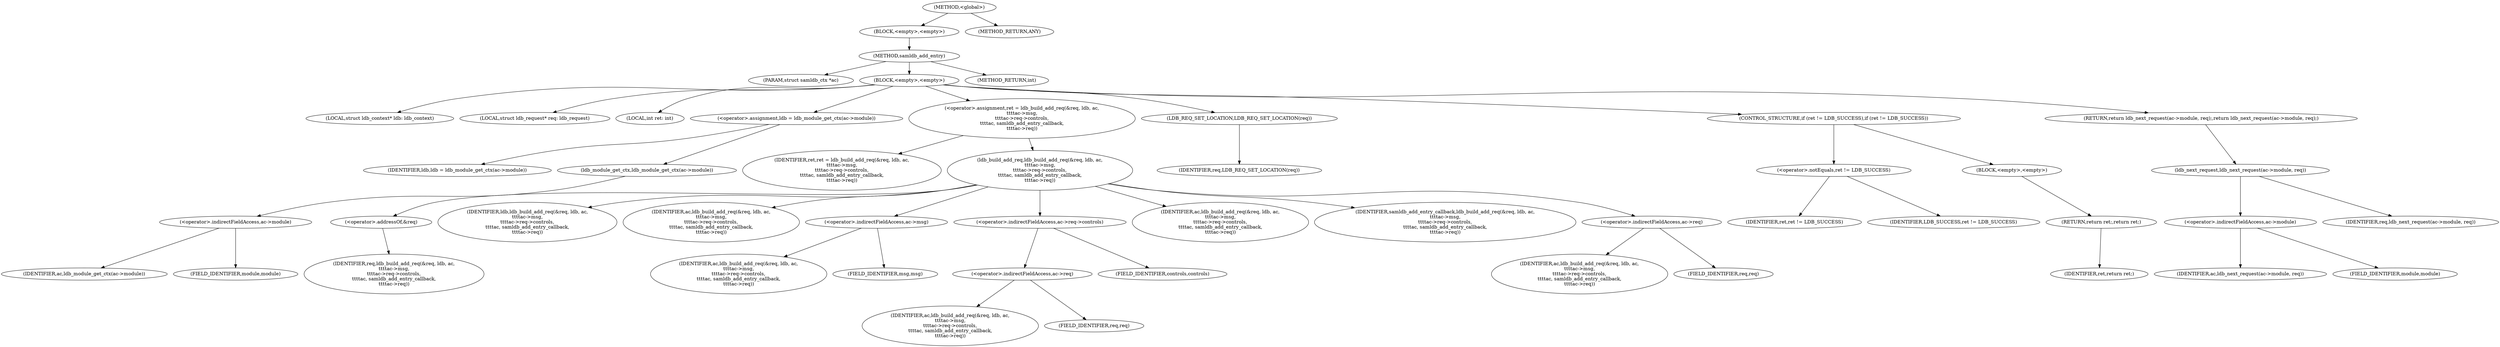 digraph "<global>" {  
"5" [label = "(METHOD,<global>)" ]
"6" [label = "(BLOCK,<empty>,<empty>)" ]
"7" [label = "(METHOD,samldb_add_entry)" ]
"8" [label = "(PARAM,struct samldb_ctx *ac)" ]
"9" [label = "(BLOCK,<empty>,<empty>)" ]
"10" [label = "(LOCAL,struct ldb_context* ldb: ldb_context)" ]
"11" [label = "(LOCAL,struct ldb_request* req: ldb_request)" ]
"12" [label = "(LOCAL,int ret: int)" ]
"13" [label = "(<operator>.assignment,ldb = ldb_module_get_ctx(ac->module))" ]
"14" [label = "(IDENTIFIER,ldb,ldb = ldb_module_get_ctx(ac->module))" ]
"15" [label = "(ldb_module_get_ctx,ldb_module_get_ctx(ac->module))" ]
"16" [label = "(<operator>.indirectFieldAccess,ac->module)" ]
"17" [label = "(IDENTIFIER,ac,ldb_module_get_ctx(ac->module))" ]
"18" [label = "(FIELD_IDENTIFIER,module,module)" ]
"19" [label = "(<operator>.assignment,ret = ldb_build_add_req(&req, ldb, ac,\n\t\t\t\tac->msg,\n\t\t\t\tac->req->controls,\n\t\t\t\tac, samldb_add_entry_callback,\n\t\t\t\tac->req))" ]
"20" [label = "(IDENTIFIER,ret,ret = ldb_build_add_req(&req, ldb, ac,\n\t\t\t\tac->msg,\n\t\t\t\tac->req->controls,\n\t\t\t\tac, samldb_add_entry_callback,\n\t\t\t\tac->req))" ]
"21" [label = "(ldb_build_add_req,ldb_build_add_req(&req, ldb, ac,\n\t\t\t\tac->msg,\n\t\t\t\tac->req->controls,\n\t\t\t\tac, samldb_add_entry_callback,\n\t\t\t\tac->req))" ]
"22" [label = "(<operator>.addressOf,&req)" ]
"23" [label = "(IDENTIFIER,req,ldb_build_add_req(&req, ldb, ac,\n\t\t\t\tac->msg,\n\t\t\t\tac->req->controls,\n\t\t\t\tac, samldb_add_entry_callback,\n\t\t\t\tac->req))" ]
"24" [label = "(IDENTIFIER,ldb,ldb_build_add_req(&req, ldb, ac,\n\t\t\t\tac->msg,\n\t\t\t\tac->req->controls,\n\t\t\t\tac, samldb_add_entry_callback,\n\t\t\t\tac->req))" ]
"25" [label = "(IDENTIFIER,ac,ldb_build_add_req(&req, ldb, ac,\n\t\t\t\tac->msg,\n\t\t\t\tac->req->controls,\n\t\t\t\tac, samldb_add_entry_callback,\n\t\t\t\tac->req))" ]
"26" [label = "(<operator>.indirectFieldAccess,ac->msg)" ]
"27" [label = "(IDENTIFIER,ac,ldb_build_add_req(&req, ldb, ac,\n\t\t\t\tac->msg,\n\t\t\t\tac->req->controls,\n\t\t\t\tac, samldb_add_entry_callback,\n\t\t\t\tac->req))" ]
"28" [label = "(FIELD_IDENTIFIER,msg,msg)" ]
"29" [label = "(<operator>.indirectFieldAccess,ac->req->controls)" ]
"30" [label = "(<operator>.indirectFieldAccess,ac->req)" ]
"31" [label = "(IDENTIFIER,ac,ldb_build_add_req(&req, ldb, ac,\n\t\t\t\tac->msg,\n\t\t\t\tac->req->controls,\n\t\t\t\tac, samldb_add_entry_callback,\n\t\t\t\tac->req))" ]
"32" [label = "(FIELD_IDENTIFIER,req,req)" ]
"33" [label = "(FIELD_IDENTIFIER,controls,controls)" ]
"34" [label = "(IDENTIFIER,ac,ldb_build_add_req(&req, ldb, ac,\n\t\t\t\tac->msg,\n\t\t\t\tac->req->controls,\n\t\t\t\tac, samldb_add_entry_callback,\n\t\t\t\tac->req))" ]
"35" [label = "(IDENTIFIER,samldb_add_entry_callback,ldb_build_add_req(&req, ldb, ac,\n\t\t\t\tac->msg,\n\t\t\t\tac->req->controls,\n\t\t\t\tac, samldb_add_entry_callback,\n\t\t\t\tac->req))" ]
"36" [label = "(<operator>.indirectFieldAccess,ac->req)" ]
"37" [label = "(IDENTIFIER,ac,ldb_build_add_req(&req, ldb, ac,\n\t\t\t\tac->msg,\n\t\t\t\tac->req->controls,\n\t\t\t\tac, samldb_add_entry_callback,\n\t\t\t\tac->req))" ]
"38" [label = "(FIELD_IDENTIFIER,req,req)" ]
"39" [label = "(LDB_REQ_SET_LOCATION,LDB_REQ_SET_LOCATION(req))" ]
"40" [label = "(IDENTIFIER,req,LDB_REQ_SET_LOCATION(req))" ]
"41" [label = "(CONTROL_STRUCTURE,if (ret != LDB_SUCCESS),if (ret != LDB_SUCCESS))" ]
"42" [label = "(<operator>.notEquals,ret != LDB_SUCCESS)" ]
"43" [label = "(IDENTIFIER,ret,ret != LDB_SUCCESS)" ]
"44" [label = "(IDENTIFIER,LDB_SUCCESS,ret != LDB_SUCCESS)" ]
"45" [label = "(BLOCK,<empty>,<empty>)" ]
"46" [label = "(RETURN,return ret;,return ret;)" ]
"47" [label = "(IDENTIFIER,ret,return ret;)" ]
"48" [label = "(RETURN,return ldb_next_request(ac->module, req);,return ldb_next_request(ac->module, req);)" ]
"49" [label = "(ldb_next_request,ldb_next_request(ac->module, req))" ]
"50" [label = "(<operator>.indirectFieldAccess,ac->module)" ]
"51" [label = "(IDENTIFIER,ac,ldb_next_request(ac->module, req))" ]
"52" [label = "(FIELD_IDENTIFIER,module,module)" ]
"53" [label = "(IDENTIFIER,req,ldb_next_request(ac->module, req))" ]
"54" [label = "(METHOD_RETURN,int)" ]
"56" [label = "(METHOD_RETURN,ANY)" ]
  "5" -> "6" 
  "5" -> "56" 
  "6" -> "7" 
  "7" -> "8" 
  "7" -> "9" 
  "7" -> "54" 
  "9" -> "10" 
  "9" -> "11" 
  "9" -> "12" 
  "9" -> "13" 
  "9" -> "19" 
  "9" -> "39" 
  "9" -> "41" 
  "9" -> "48" 
  "13" -> "14" 
  "13" -> "15" 
  "15" -> "16" 
  "16" -> "17" 
  "16" -> "18" 
  "19" -> "20" 
  "19" -> "21" 
  "21" -> "22" 
  "21" -> "24" 
  "21" -> "25" 
  "21" -> "26" 
  "21" -> "29" 
  "21" -> "34" 
  "21" -> "35" 
  "21" -> "36" 
  "22" -> "23" 
  "26" -> "27" 
  "26" -> "28" 
  "29" -> "30" 
  "29" -> "33" 
  "30" -> "31" 
  "30" -> "32" 
  "36" -> "37" 
  "36" -> "38" 
  "39" -> "40" 
  "41" -> "42" 
  "41" -> "45" 
  "42" -> "43" 
  "42" -> "44" 
  "45" -> "46" 
  "46" -> "47" 
  "48" -> "49" 
  "49" -> "50" 
  "49" -> "53" 
  "50" -> "51" 
  "50" -> "52" 
}
